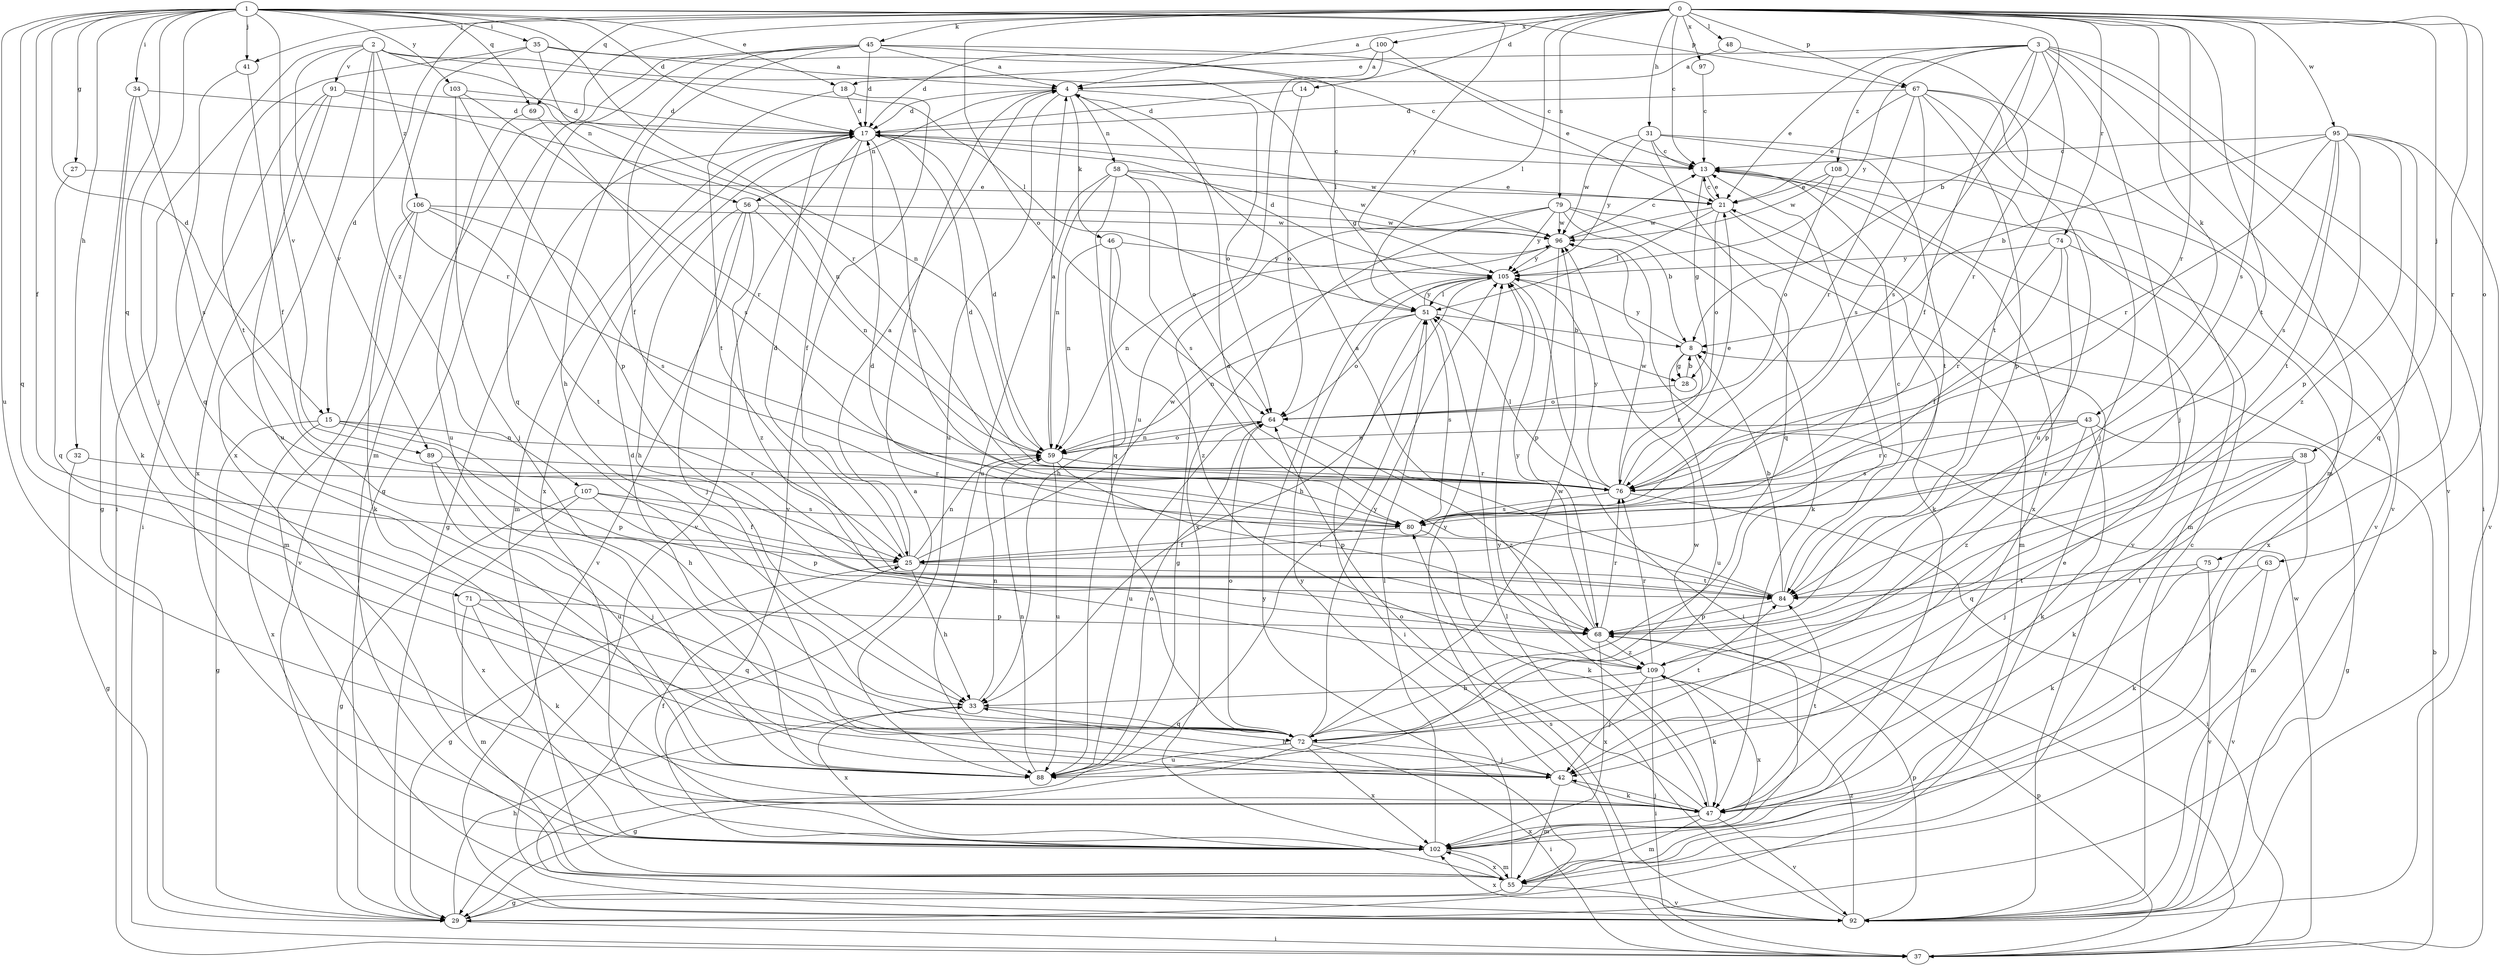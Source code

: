 strict digraph  {
0;
1;
2;
3;
4;
8;
13;
14;
15;
17;
18;
21;
25;
27;
28;
29;
31;
32;
33;
34;
35;
37;
38;
41;
42;
43;
45;
46;
47;
48;
51;
55;
56;
58;
59;
63;
64;
67;
68;
69;
71;
72;
74;
75;
76;
79;
80;
84;
88;
89;
91;
92;
95;
96;
97;
100;
102;
103;
105;
106;
107;
108;
109;
0 -> 4  [label=a];
0 -> 8  [label=b];
0 -> 13  [label=c];
0 -> 14  [label=d];
0 -> 15  [label=d];
0 -> 31  [label=h];
0 -> 38  [label=j];
0 -> 41  [label=j];
0 -> 43  [label=k];
0 -> 45  [label=k];
0 -> 48  [label=l];
0 -> 51  [label=l];
0 -> 55  [label=m];
0 -> 63  [label=o];
0 -> 64  [label=o];
0 -> 67  [label=p];
0 -> 69  [label=q];
0 -> 74  [label=r];
0 -> 75  [label=r];
0 -> 76  [label=r];
0 -> 79  [label=s];
0 -> 80  [label=s];
0 -> 84  [label=t];
0 -> 95  [label=w];
0 -> 97  [label=x];
0 -> 100  [label=x];
1 -> 15  [label=d];
1 -> 17  [label=d];
1 -> 18  [label=e];
1 -> 25  [label=f];
1 -> 27  [label=g];
1 -> 32  [label=h];
1 -> 34  [label=i];
1 -> 35  [label=i];
1 -> 41  [label=j];
1 -> 42  [label=j];
1 -> 67  [label=p];
1 -> 69  [label=q];
1 -> 71  [label=q];
1 -> 72  [label=q];
1 -> 76  [label=r];
1 -> 88  [label=u];
1 -> 89  [label=v];
1 -> 103  [label=y];
1 -> 105  [label=y];
2 -> 28  [label=g];
2 -> 37  [label=i];
2 -> 51  [label=l];
2 -> 56  [label=n];
2 -> 89  [label=v];
2 -> 91  [label=v];
2 -> 102  [label=x];
2 -> 106  [label=z];
2 -> 107  [label=z];
3 -> 18  [label=e];
3 -> 21  [label=e];
3 -> 25  [label=f];
3 -> 37  [label=i];
3 -> 42  [label=j];
3 -> 55  [label=m];
3 -> 80  [label=s];
3 -> 84  [label=t];
3 -> 92  [label=v];
3 -> 105  [label=y];
3 -> 108  [label=z];
4 -> 17  [label=d];
4 -> 46  [label=k];
4 -> 56  [label=n];
4 -> 58  [label=n];
4 -> 64  [label=o];
4 -> 88  [label=u];
8 -> 28  [label=g];
8 -> 76  [label=r];
8 -> 88  [label=u];
8 -> 105  [label=y];
13 -> 21  [label=e];
13 -> 28  [label=g];
13 -> 92  [label=v];
13 -> 102  [label=x];
14 -> 17  [label=d];
14 -> 64  [label=o];
15 -> 29  [label=g];
15 -> 33  [label=h];
15 -> 59  [label=n];
15 -> 68  [label=p];
15 -> 102  [label=x];
17 -> 13  [label=c];
17 -> 25  [label=f];
17 -> 29  [label=g];
17 -> 55  [label=m];
17 -> 80  [label=s];
17 -> 92  [label=v];
17 -> 96  [label=w];
17 -> 102  [label=x];
18 -> 17  [label=d];
18 -> 84  [label=t];
18 -> 92  [label=v];
21 -> 13  [label=c];
21 -> 47  [label=k];
21 -> 51  [label=l];
21 -> 64  [label=o];
21 -> 96  [label=w];
25 -> 4  [label=a];
25 -> 17  [label=d];
25 -> 29  [label=g];
25 -> 33  [label=h];
25 -> 59  [label=n];
25 -> 84  [label=t];
25 -> 96  [label=w];
27 -> 21  [label=e];
27 -> 72  [label=q];
28 -> 8  [label=b];
28 -> 64  [label=o];
29 -> 21  [label=e];
29 -> 33  [label=h];
29 -> 37  [label=i];
29 -> 105  [label=y];
31 -> 13  [label=c];
31 -> 72  [label=q];
31 -> 84  [label=t];
31 -> 92  [label=v];
31 -> 96  [label=w];
31 -> 105  [label=y];
32 -> 29  [label=g];
32 -> 76  [label=r];
33 -> 59  [label=n];
33 -> 72  [label=q];
33 -> 102  [label=x];
34 -> 17  [label=d];
34 -> 29  [label=g];
34 -> 47  [label=k];
34 -> 80  [label=s];
35 -> 4  [label=a];
35 -> 13  [label=c];
35 -> 59  [label=n];
35 -> 76  [label=r];
35 -> 84  [label=t];
37 -> 8  [label=b];
37 -> 68  [label=p];
37 -> 96  [label=w];
38 -> 42  [label=j];
38 -> 47  [label=k];
38 -> 55  [label=m];
38 -> 72  [label=q];
38 -> 76  [label=r];
41 -> 25  [label=f];
41 -> 72  [label=q];
42 -> 33  [label=h];
42 -> 47  [label=k];
42 -> 55  [label=m];
42 -> 105  [label=y];
43 -> 29  [label=g];
43 -> 47  [label=k];
43 -> 59  [label=n];
43 -> 76  [label=r];
43 -> 80  [label=s];
43 -> 109  [label=z];
45 -> 4  [label=a];
45 -> 13  [label=c];
45 -> 17  [label=d];
45 -> 25  [label=f];
45 -> 29  [label=g];
45 -> 33  [label=h];
45 -> 51  [label=l];
45 -> 72  [label=q];
46 -> 33  [label=h];
46 -> 59  [label=n];
46 -> 105  [label=y];
46 -> 109  [label=z];
47 -> 42  [label=j];
47 -> 55  [label=m];
47 -> 64  [label=o];
47 -> 84  [label=t];
47 -> 92  [label=v];
47 -> 102  [label=x];
47 -> 105  [label=y];
48 -> 4  [label=a];
48 -> 76  [label=r];
51 -> 8  [label=b];
51 -> 37  [label=i];
51 -> 59  [label=n];
51 -> 64  [label=o];
51 -> 80  [label=s];
51 -> 105  [label=y];
55 -> 4  [label=a];
55 -> 29  [label=g];
55 -> 92  [label=v];
55 -> 102  [label=x];
55 -> 105  [label=y];
56 -> 33  [label=h];
56 -> 42  [label=j];
56 -> 59  [label=n];
56 -> 92  [label=v];
56 -> 96  [label=w];
56 -> 109  [label=z];
58 -> 21  [label=e];
58 -> 59  [label=n];
58 -> 64  [label=o];
58 -> 72  [label=q];
58 -> 80  [label=s];
58 -> 88  [label=u];
58 -> 96  [label=w];
59 -> 4  [label=a];
59 -> 17  [label=d];
59 -> 64  [label=o];
59 -> 68  [label=p];
59 -> 76  [label=r];
59 -> 88  [label=u];
63 -> 47  [label=k];
63 -> 84  [label=t];
63 -> 92  [label=v];
64 -> 59  [label=n];
64 -> 88  [label=u];
64 -> 109  [label=z];
67 -> 17  [label=d];
67 -> 21  [label=e];
67 -> 42  [label=j];
67 -> 68  [label=p];
67 -> 76  [label=r];
67 -> 80  [label=s];
67 -> 88  [label=u];
67 -> 92  [label=v];
68 -> 4  [label=a];
68 -> 76  [label=r];
68 -> 102  [label=x];
68 -> 105  [label=y];
68 -> 109  [label=z];
69 -> 80  [label=s];
69 -> 88  [label=u];
71 -> 47  [label=k];
71 -> 55  [label=m];
71 -> 68  [label=p];
71 -> 72  [label=q];
72 -> 13  [label=c];
72 -> 29  [label=g];
72 -> 37  [label=i];
72 -> 42  [label=j];
72 -> 64  [label=o];
72 -> 84  [label=t];
72 -> 88  [label=u];
72 -> 96  [label=w];
72 -> 102  [label=x];
72 -> 105  [label=y];
74 -> 25  [label=f];
74 -> 68  [label=p];
74 -> 76  [label=r];
74 -> 102  [label=x];
74 -> 105  [label=y];
75 -> 47  [label=k];
75 -> 84  [label=t];
75 -> 92  [label=v];
76 -> 17  [label=d];
76 -> 21  [label=e];
76 -> 37  [label=i];
76 -> 51  [label=l];
76 -> 80  [label=s];
76 -> 96  [label=w];
76 -> 105  [label=y];
79 -> 8  [label=b];
79 -> 29  [label=g];
79 -> 47  [label=k];
79 -> 55  [label=m];
79 -> 96  [label=w];
79 -> 102  [label=x];
79 -> 105  [label=y];
80 -> 25  [label=f];
80 -> 47  [label=k];
84 -> 4  [label=a];
84 -> 8  [label=b];
84 -> 13  [label=c];
84 -> 17  [label=d];
84 -> 68  [label=p];
88 -> 17  [label=d];
88 -> 51  [label=l];
88 -> 59  [label=n];
88 -> 64  [label=o];
89 -> 42  [label=j];
89 -> 76  [label=r];
89 -> 88  [label=u];
91 -> 17  [label=d];
91 -> 37  [label=i];
91 -> 59  [label=n];
91 -> 88  [label=u];
91 -> 102  [label=x];
92 -> 13  [label=c];
92 -> 51  [label=l];
92 -> 68  [label=p];
92 -> 80  [label=s];
92 -> 102  [label=x];
92 -> 109  [label=z];
95 -> 8  [label=b];
95 -> 13  [label=c];
95 -> 68  [label=p];
95 -> 72  [label=q];
95 -> 76  [label=r];
95 -> 80  [label=s];
95 -> 84  [label=t];
95 -> 92  [label=v];
95 -> 109  [label=z];
96 -> 13  [label=c];
96 -> 59  [label=n];
96 -> 68  [label=p];
96 -> 105  [label=y];
97 -> 13  [label=c];
100 -> 4  [label=a];
100 -> 17  [label=d];
100 -> 21  [label=e];
100 -> 88  [label=u];
102 -> 25  [label=f];
102 -> 51  [label=l];
102 -> 55  [label=m];
102 -> 96  [label=w];
103 -> 17  [label=d];
103 -> 42  [label=j];
103 -> 68  [label=p];
103 -> 76  [label=r];
105 -> 17  [label=d];
105 -> 33  [label=h];
105 -> 37  [label=i];
105 -> 51  [label=l];
106 -> 47  [label=k];
106 -> 55  [label=m];
106 -> 80  [label=s];
106 -> 84  [label=t];
106 -> 92  [label=v];
106 -> 96  [label=w];
107 -> 25  [label=f];
107 -> 29  [label=g];
107 -> 68  [label=p];
107 -> 80  [label=s];
107 -> 102  [label=x];
108 -> 21  [label=e];
108 -> 55  [label=m];
108 -> 64  [label=o];
108 -> 96  [label=w];
109 -> 33  [label=h];
109 -> 37  [label=i];
109 -> 42  [label=j];
109 -> 47  [label=k];
109 -> 76  [label=r];
109 -> 102  [label=x];
}
